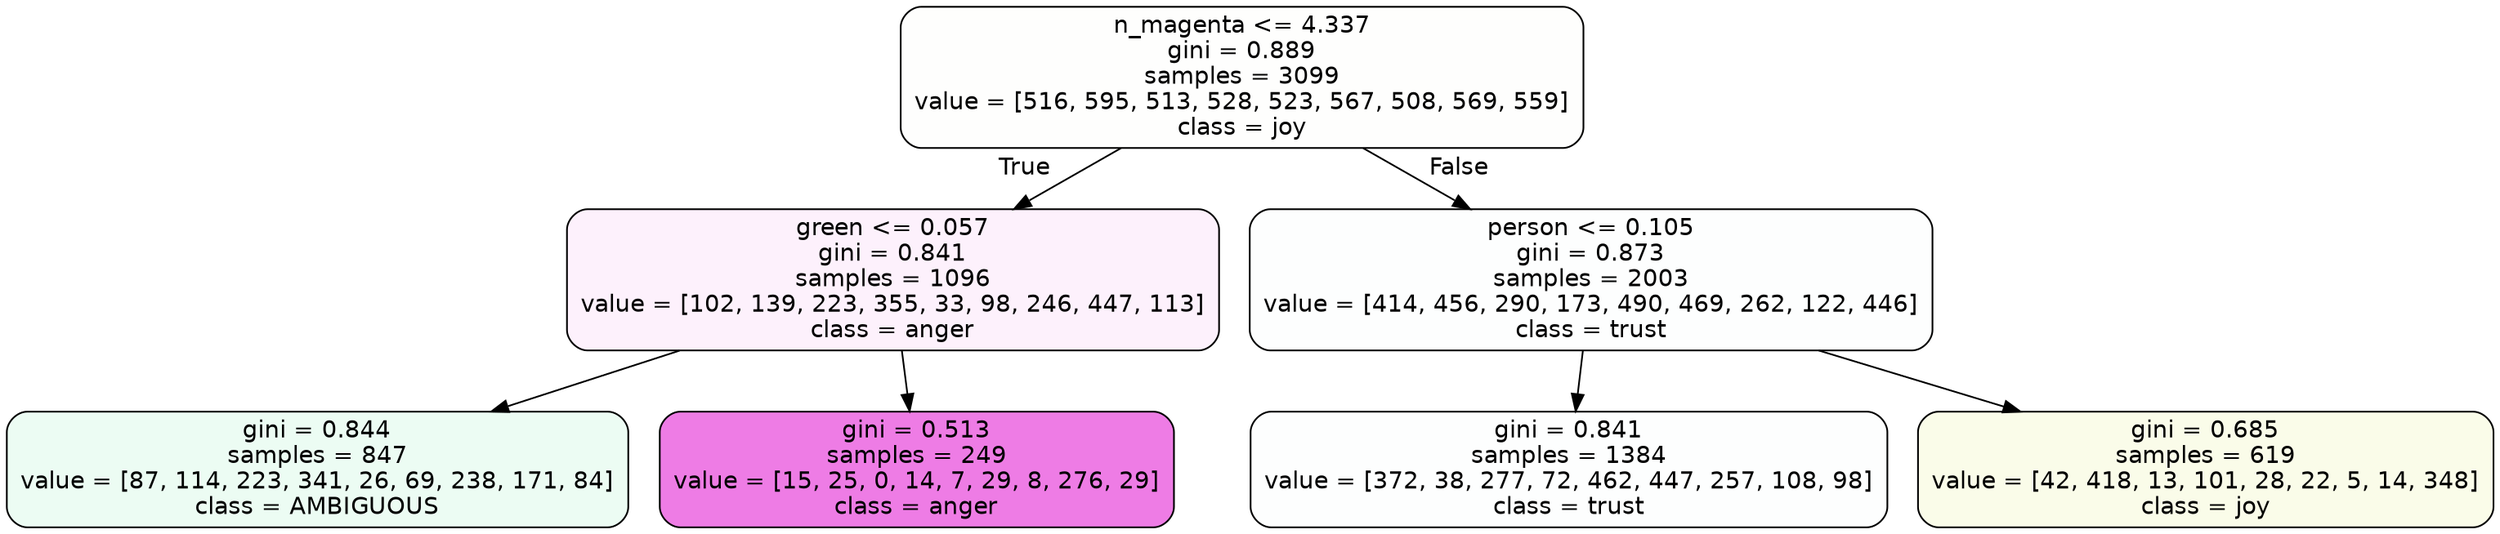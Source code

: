 digraph Tree {
node [shape=box, style="filled, rounded", color="black", fontname=helvetica] ;
edge [fontname=helvetica] ;
0 [label="n_magenta <= 4.337\ngini = 0.889\nsamples = 3099\nvalue = [516, 595, 513, 528, 523, 567, 508, 569, 559]\nclass = joy", fillcolor="#d7e53902"] ;
1 [label="green <= 0.057\ngini = 0.841\nsamples = 1096\nvalue = [102, 139, 223, 355, 33, 98, 246, 447, 113]\nclass = anger", fillcolor="#e539d711"] ;
0 -> 1 [labeldistance=2.5, labelangle=45, headlabel="True"] ;
2 [label="gini = 0.844\nsamples = 847\nvalue = [87, 114, 223, 341, 26, 69, 238, 171, 84]\nclass = AMBIGUOUS", fillcolor="#39e58118"] ;
1 -> 2 ;
3 [label="gini = 0.513\nsamples = 249\nvalue = [15, 25, 0, 14, 7, 29, 8, 276, 29]\nclass = anger", fillcolor="#e539d7a8"] ;
1 -> 3 ;
4 [label="person <= 0.105\ngini = 0.873\nsamples = 2003\nvalue = [414, 456, 290, 173, 490, 469, 262, 122, 446]\nclass = trust", fillcolor="#39d7e502"] ;
0 -> 4 [labeldistance=2.5, labelangle=-45, headlabel="False"] ;
5 [label="gini = 0.841\nsamples = 1384\nvalue = [372, 38, 277, 72, 462, 447, 257, 108, 98]\nclass = trust", fillcolor="#39d7e502"] ;
4 -> 5 ;
6 [label="gini = 0.685\nsamples = 619\nvalue = [42, 418, 13, 101, 28, 22, 5, 14, 348]\nclass = joy", fillcolor="#d7e5391c"] ;
4 -> 6 ;
}